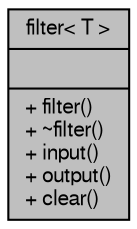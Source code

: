 digraph "filter&lt; T &gt;"
{
  edge [fontname="FreeSans",fontsize="10",labelfontname="FreeSans",labelfontsize="10"];
  node [fontname="FreeSans",fontsize="10",shape=record];
  Node1 [label="{filter\< T \>\n||+ filter()\l+ ~filter()\l+ input()\l+ output()\l+ clear()\l}",height=0.2,width=0.4,color="black", fillcolor="grey75", style="filled", fontcolor="black"];
}
